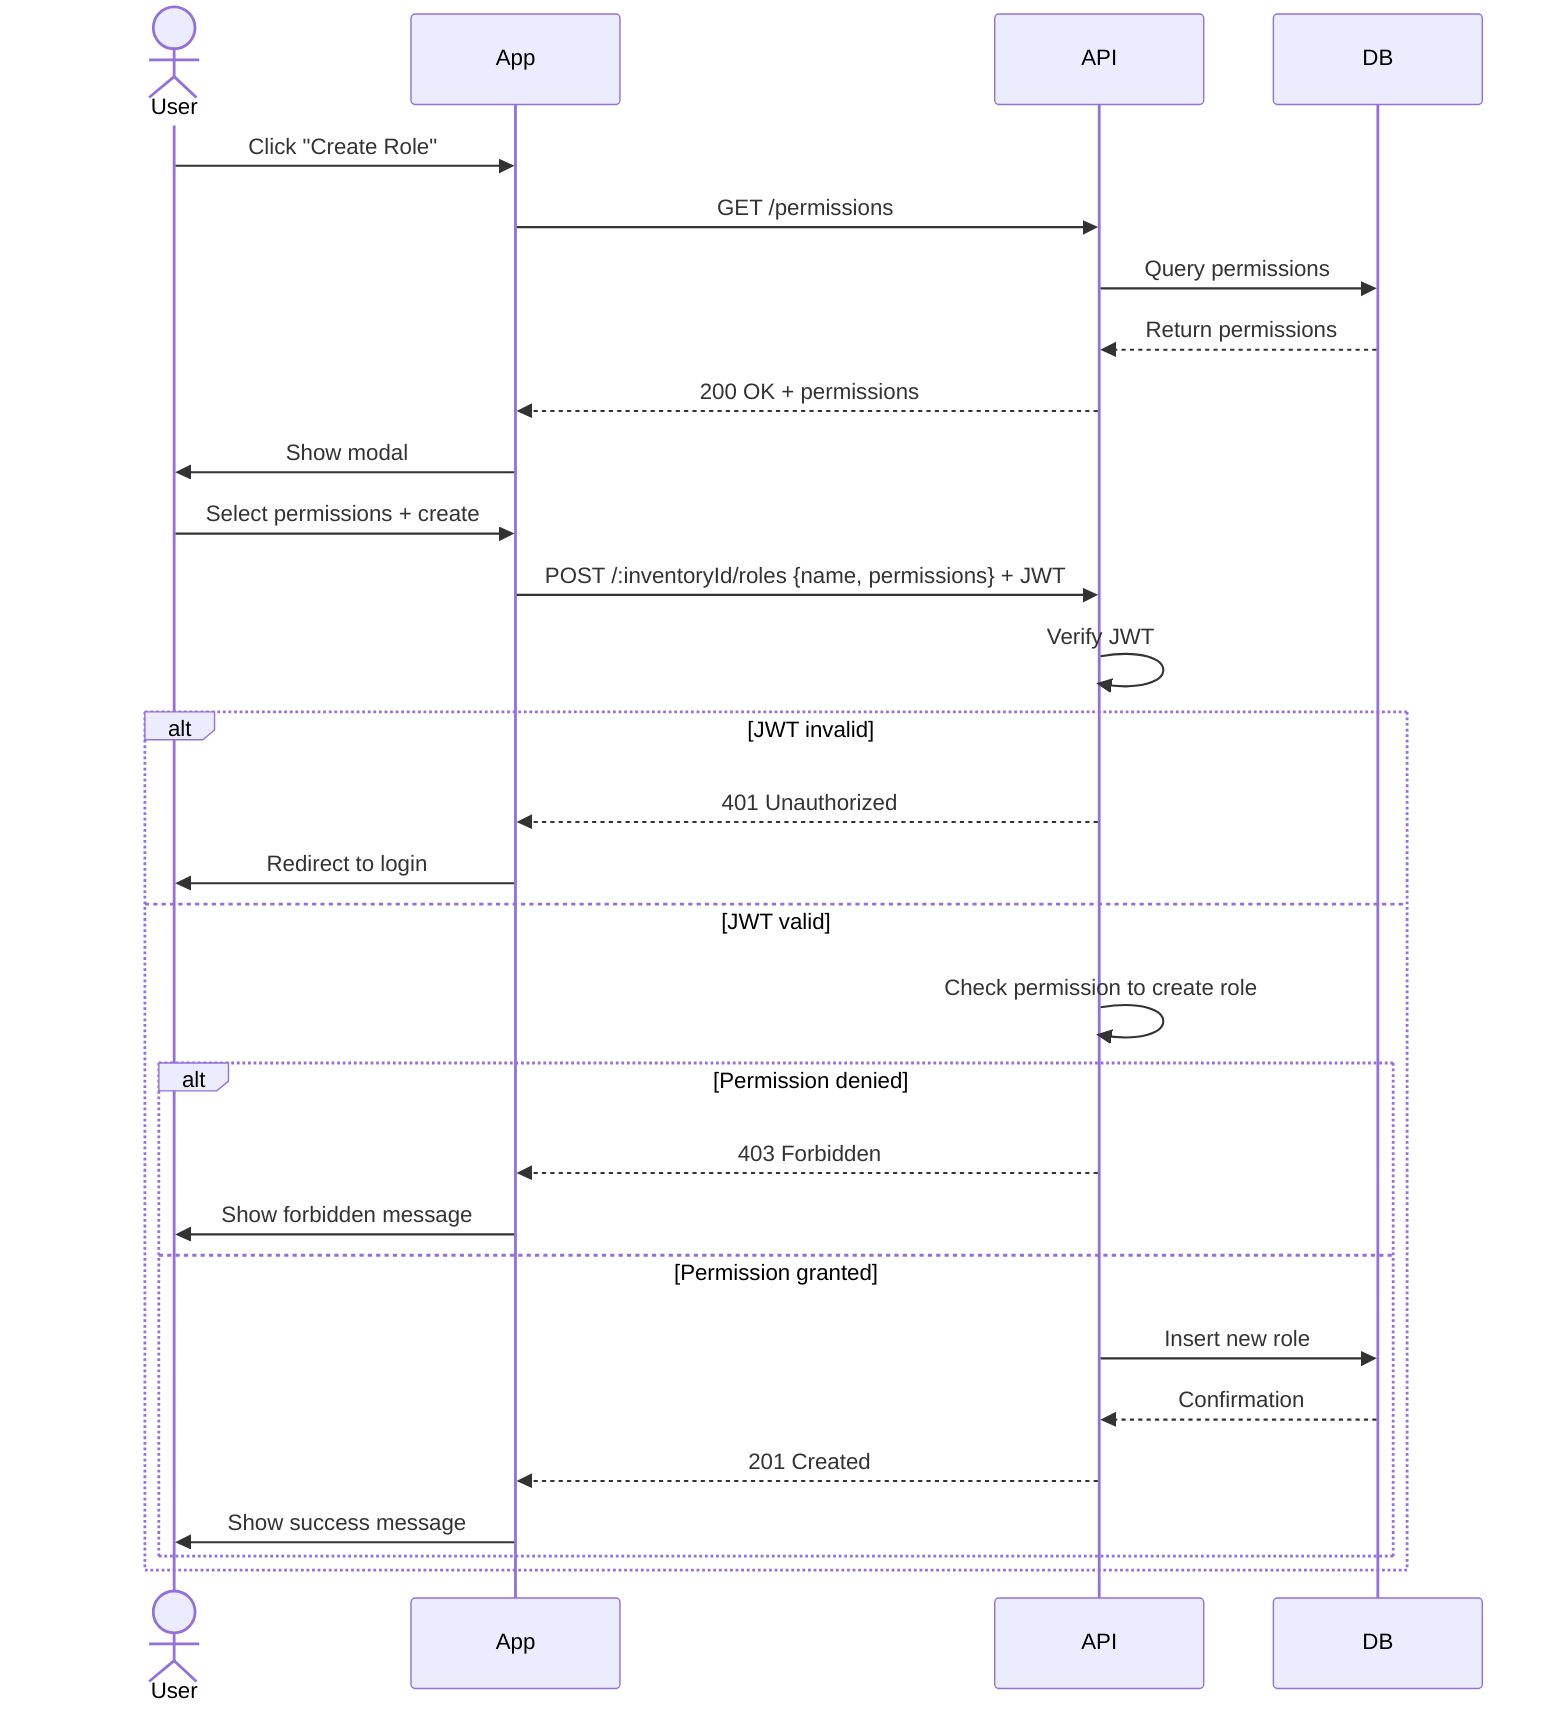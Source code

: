sequenceDiagram
  actor User
  participant App
  participant API
  participant DB

  User->>App: Click "Create Role"
  App->>API: GET /permissions
  API->>DB: Query permissions
  DB-->>API: Return permissions
  API-->>App: 200 OK + permissions
  App->>User: Show modal
  User->>App: Select permissions + create
  App->>API: POST /:inventoryId/roles {name, permissions} + JWT
  API->>API: Verify JWT

  alt JWT invalid
    API-->>App: 401 Unauthorized
    App->>User: Redirect to login
  else JWT valid
    API->>API: Check permission to create role
    alt Permission denied
      API-->>App: 403 Forbidden
      App->>User: Show forbidden message
    else Permission granted
      API->>DB: Insert new role
      DB-->>API: Confirmation
      API-->>App: 201 Created
      App->>User: Show success message
    end
  end